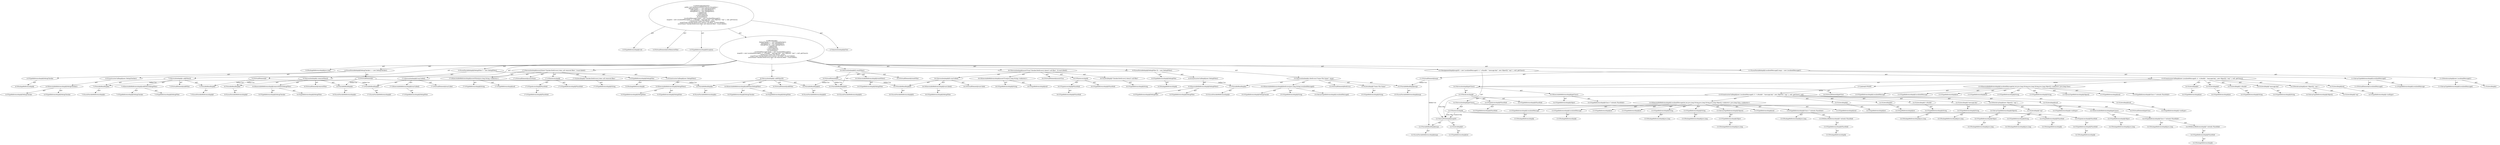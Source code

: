 digraph "testRemoveFilter#?" {
0 [label="3:CtTypeReferenceImpl@void" shape=ellipse]
1 [label="3:CtVirtualElement@testRemoveFilter" shape=ellipse]
2 [label="3:CtTypeReferenceImpl@Exception" shape=ellipse]
3 [label="3:CtPackageReferenceImpl@java.lang" shape=ellipse]
4 [label="4:CtTypeReferenceImpl@DebugChecker" shape=ellipse]
5 [label="4:CtPackageReferenceImpl@" shape=ellipse]
6 [label="4:CtExecutableReferenceImpl@DebugChecker()" shape=ellipse]
7 [label="4:CtTypeReferenceImpl@DebugChecker" shape=ellipse]
8 [label="4:CtTypeReferenceImpl@DebugChecker" shape=ellipse]
9 [label="4:CtConstructorCallImpl@new DebugChecker()" shape=ellipse]
10 [label="4:CtVirtualElement@c" shape=ellipse]
11 [label="4:CtLocalVariableImpl@DebugChecker c = new DebugChecker()" shape=ellipse]
12 [label="5:CtTypeReferenceImpl@DebugFilter" shape=ellipse]
13 [label="5:CtPackageReferenceImpl@" shape=ellipse]
14 [label="5:CtExecutableReferenceImpl@DebugFilter()" shape=ellipse]
15 [label="5:CtTypeReferenceImpl@DebugFilter" shape=ellipse]
16 [label="5:CtTypeReferenceImpl@DebugFilter" shape=ellipse]
17 [label="5:CtConstructorCallImpl@new DebugFilter()" shape=ellipse]
18 [label="5:CtVirtualElement@f" shape=ellipse]
19 [label="5:CtLocalVariableImpl@DebugFilter f = new DebugFilter()" shape=ellipse]
20 [label="6:CtTypeReferenceImpl@DebugFilter" shape=ellipse]
21 [label="6:CtPackageReferenceImpl@" shape=ellipse]
22 [label="6:CtExecutableReferenceImpl@DebugFilter()" shape=ellipse]
23 [label="6:CtTypeReferenceImpl@DebugFilter" shape=ellipse]
24 [label="6:CtTypeReferenceImpl@DebugFilter" shape=ellipse]
25 [label="6:CtConstructorCallImpl@new DebugFilter()" shape=ellipse]
26 [label="6:CtVirtualElement@f2" shape=ellipse]
27 [label="6:CtLocalVariableImpl@DebugFilter f2 = new DebugFilter()" shape=ellipse]
28 [label="7:CtExecutableReferenceImpl@addFilter(DebugFilter)" shape=ellipse]
29 [label="7:CtTypeReferenceImpl@DebugChecker" shape=ellipse]
30 [label="7:CtTypeReferenceImpl@DebugFilter" shape=ellipse]
31 [label="7:CtVirtualElement@addFilter" shape=ellipse]
32 [label="7:CtVariableReadImpl@c" shape=ellipse]
33 [label="7:CtLocalVariableReferenceImpl@c" shape=ellipse]
34 [label="7:CtVariableReadImpl@f" shape=ellipse]
35 [label="7:CtLocalVariableReferenceImpl@f" shape=ellipse]
36 [label="7:CtInvocationImpl@c.addFilter(f)" shape=ellipse]
37 [label="8:CtExecutableReferenceImpl@addFilter(DebugFilter)" shape=ellipse]
38 [label="8:CtTypeReferenceImpl@DebugChecker" shape=ellipse]
39 [label="8:CtTypeReferenceImpl@DebugFilter" shape=ellipse]
40 [label="8:CtVirtualElement@addFilter" shape=ellipse]
41 [label="8:CtVariableReadImpl@c" shape=ellipse]
42 [label="8:CtLocalVariableReferenceImpl@c" shape=ellipse]
43 [label="8:CtVariableReadImpl@f2" shape=ellipse]
44 [label="8:CtLocalVariableReferenceImpl@f2" shape=ellipse]
45 [label="8:CtInvocationImpl@c.addFilter(f2)" shape=ellipse]
46 [label="9:CtExecutableReferenceImpl@removeFilter(DebugFilter)" shape=ellipse]
47 [label="9:CtTypeReferenceImpl@DebugChecker" shape=ellipse]
48 [label="9:CtTypeReferenceImpl@DebugFilter" shape=ellipse]
49 [label="9:CtVirtualElement@removeFilter" shape=ellipse]
50 [label="9:CtVariableReadImpl@c" shape=ellipse]
51 [label="9:CtLocalVariableReferenceImpl@c" shape=ellipse]
52 [label="9:CtVariableReadImpl@f" shape=ellipse]
53 [label="9:CtLocalVariableReferenceImpl@f" shape=ellipse]
54 [label="9:CtInvocationImpl@c.removeFilter(f)" shape=ellipse]
55 [label="10:CtExecutableReferenceImpl@resetFilter()" shape=ellipse]
56 [label="10:CtTypeReferenceImpl@DebugFilter" shape=ellipse]
57 [label="10:CtVirtualElement@resetFilter" shape=ellipse]
58 [label="10:CtVariableReadImpl@f2" shape=ellipse]
59 [label="10:CtLocalVariableReferenceImpl@f2" shape=ellipse]
60 [label="10:CtInvocationImpl@f2.resetFilter()" shape=ellipse]
61 [label="11:CtVirtualElement@LocalizedMessage[]" shape=ellipse]
62 [label="11:CtArrayTypeReferenceImpl@LocalizedMessage[]" shape=ellipse]
63 [label="11:CtTypeReferenceImpl@LocalizedMessage" shape=ellipse]
64 [label="11:CtNewArrayImpl@new LocalizedMessage[1]" shape=ellipse]
65 [label="11:CtArrayTypeReferenceImpl@LocalizedMessage[]" shape=ellipse]
66 [label="11:CtLiteralImpl@1" shape=ellipse]
67 [label="11:CtVirtualElement@msgs" shape=ellipse]
68 [label="11:CtLocalVariableImpl@LocalizedMessage[] msgs = new LocalizedMessage[1]" shape=ellipse]
69 [label="12:CtVariableReadImpl@msgs" shape=ellipse]
70 [label="12:CtLocalVariableReferenceImpl@msgs" shape=ellipse]
71 [label="12:CtLiteralImpl@0" shape=ellipse]
72 [label="12:CtTypeReferenceImpl@int" shape=ellipse]
73 [label="12:CtArrayWriteImpl@msgs[0]" shape=ellipse]
74 [label="13:CtExecutableReferenceImpl@LocalizedMessage(int,int,java.lang.String,java.lang.String,java.lang.Object[],<unknown>,java.lang.Class)" shape=ellipse]
75 [label="13:CtTypeReferenceImpl@LocalizedMessage" shape=ellipse]
76 [label="13:CtTypeReferenceImpl@LocalizedMessage" shape=ellipse]
77 [label="13:CtTypeReferenceImpl@int" shape=ellipse]
78 [label="13:CtTypeReferenceImpl@int" shape=ellipse]
79 [label="13:CtTypeReferenceImpl@String" shape=ellipse]
80 [label="13:CtTypeReferenceImpl@String" shape=ellipse]
81 [label="13:CtArrayTypeReferenceImpl@Object[]" shape=ellipse]
82 [label="13:CtTypeReferenceImpl@null" shape=ellipse]
83 [label="13:CtTypeReferenceImpl@Class<? extends PlaceHold>" shape=ellipse]
84 [label="14:CtLiteralImpl@0" shape=ellipse]
85 [label="14:CtTypeReferenceImpl@int" shape=ellipse]
86 [label="14:CtLiteralImpl@0" shape=ellipse]
87 [label="14:CtTypeReferenceImpl@int" shape=ellipse]
88 [label="14:CtLiteralImpl@\"a Bundle\"" shape=ellipse]
89 [label="14:CtTypeReferenceImpl@String" shape=ellipse]
90 [label="14:CtLiteralImpl@\"message.key\"" shape=ellipse]
91 [label="14:CtTypeReferenceImpl@String" shape=ellipse]
92 [label="14:CtNewArrayImpl@new Object[]\{ \"arg\" \}" shape=ellipse]
93 [label="14:CtArrayTypeReferenceImpl@Object[]" shape=ellipse]
94 [label="14:CtLiteralImpl@\"arg\"" shape=ellipse]
95 [label="14:CtLiteralImpl@null" shape=ellipse]
96 [label="14:CtTypeReferenceImpl@<nulltype>" shape=ellipse]
97 [label="14:CtExecutableReferenceImpl@getClass()" shape=ellipse]
98 [label="14:CtTypeReferenceImpl@Object" shape=ellipse]
99 [label="14:CtTypeReferenceImpl@Class<? extends PlaceHold>" shape=ellipse]
100 [label="14:CtVirtualElement@getClass" shape=ellipse]
101 [label="14:CtTypeAccessImpl@PlaceHold" shape=ellipse]
102 [label="14:CtTypeReferenceImpl@PlaceHold" shape=ellipse]
103 [label="14:CtThisAccessImpl@" shape=ellipse]
104 [label="14:CtTypeReferenceImpl@PlaceHold" shape=ellipse]
105 [label="14:CtInvocationImpl@getClass()" shape=ellipse]
106 [label="13:CtConstructorCallImpl@new LocalizedMessage(0, 0, \"a Bundle\", \"message.key\", new Object[]\{ \"arg\" \}, null, getClass())" shape=ellipse]
107 [label="12:CtAssignmentImpl@msgs[0] = new LocalizedMessage(0, 0, \"a Bundle\", \"message.key\", new Object[]\{ \"arg\" \}, null, getClass())" shape=ellipse]
108 [label="15:CtExecutableReferenceImpl@fireErrors(java.lang.String,LocalizedMessage[])" shape=ellipse]
109 [label="15:CtTypeReferenceImpl@DebugChecker" shape=ellipse]
110 [label="15:CtTypeReferenceImpl@String" shape=ellipse]
111 [label="15:CtArrayTypeReferenceImpl@LocalizedMessage[]" shape=ellipse]
112 [label="15:CtVirtualElement@fireErrors" shape=ellipse]
113 [label="15:CtVariableReadImpl@c" shape=ellipse]
114 [label="15:CtLocalVariableReferenceImpl@c" shape=ellipse]
115 [label="15:CtLiteralImpl@\"Some File Name\"" shape=ellipse]
116 [label="15:CtTypeReferenceImpl@String" shape=ellipse]
117 [label="15:CtVariableReadImpl@msgs" shape=ellipse]
118 [label="15:CtLocalVariableReferenceImpl@msgs" shape=ellipse]
119 [label="15:CtInvocationImpl@c.fireErrors(\"Some File Name\", msgs)" shape=ellipse]
120 [label="16:CtExecutableReferenceImpl@assertTrue(java.lang.String,<unknown>)" shape=ellipse]
121 [label="16:CtTypeReferenceImpl@String" shape=ellipse]
122 [label="16:CtTypeReferenceImpl@null" shape=ellipse]
123 [label="16:CtVirtualElement@assertTrue" shape=ellipse]
124 [label="16:CtTypeAccessImpl@PlaceHold" shape=ellipse]
125 [label="16:CtTypeReferenceImpl@PlaceHold" shape=ellipse]
126 [label="16:CtThisAccessImpl@" shape=ellipse]
127 [label="16:CtTypeReferenceImpl@PlaceHold" shape=ellipse]
128 [label="16:CtLiteralImpl@\"Checker.fireErrors() doesn't call filter\"" shape=ellipse]
129 [label="16:CtTypeReferenceImpl@String" shape=ellipse]
130 [label="16:CtExecutableReferenceImpl@wasCalled()" shape=ellipse]
131 [label="16:CtTypeReferenceImpl@DebugFilter" shape=ellipse]
132 [label="16:CtVirtualElement@wasCalled" shape=ellipse]
133 [label="16:CtVariableReadImpl@f2" shape=ellipse]
134 [label="16:CtLocalVariableReferenceImpl@f2" shape=ellipse]
135 [label="16:CtInvocationImpl@f2.wasCalled()" shape=ellipse]
136 [label="16:CtInvocationImpl@assertTrue(\"Checker.fireErrors() doesn't call filter\", f2.wasCalled())" shape=ellipse]
137 [label="17:CtExecutableReferenceImpl@assertFalse(java.lang.String,<unknown>)" shape=ellipse]
138 [label="17:CtTypeReferenceImpl@String" shape=ellipse]
139 [label="17:CtTypeReferenceImpl@null" shape=ellipse]
140 [label="17:CtVirtualElement@assertFalse" shape=ellipse]
141 [label="17:CtTypeAccessImpl@PlaceHold" shape=ellipse]
142 [label="17:CtTypeReferenceImpl@PlaceHold" shape=ellipse]
143 [label="17:CtThisAccessImpl@" shape=ellipse]
144 [label="17:CtTypeReferenceImpl@PlaceHold" shape=ellipse]
145 [label="17:CtLiteralImpl@\"Checker.fireErrors() does call removed filter\"" shape=ellipse]
146 [label="17:CtTypeReferenceImpl@String" shape=ellipse]
147 [label="17:CtExecutableReferenceImpl@wasCalled()" shape=ellipse]
148 [label="17:CtTypeReferenceImpl@DebugFilter" shape=ellipse]
149 [label="17:CtVirtualElement@wasCalled" shape=ellipse]
150 [label="17:CtVariableReadImpl@f" shape=ellipse]
151 [label="17:CtLocalVariableReferenceImpl@f" shape=ellipse]
152 [label="17:CtInvocationImpl@f.wasCalled()" shape=ellipse]
153 [label="17:CtInvocationImpl@assertFalse(\"Checker.fireErrors() does call removed filter\", f.wasCalled())" shape=ellipse]
154 [label="3:CtBlockImpl@\{
    DebugChecker c = new DebugChecker();
    DebugFilter f = new DebugFilter();
    DebugFilter f2 = new DebugFilter();
    c.addFilter(f);
    c.addFilter(f2);
    c.removeFilter(f);
    f2.resetFilter();
    LocalizedMessage[] msgs = new LocalizedMessage[1];
    msgs[0] = new LocalizedMessage(0, 0, \"a Bundle\", \"message.key\", new Object[]\{ \"arg\" \}, null, getClass());
    c.fireErrors(\"Some File Name\", msgs);
    assertTrue(\"Checker.fireErrors() doesn't call filter\", f2.wasCalled());
    assertFalse(\"Checker.fireErrors() does call removed filter\", f.wasCalled());
\}" shape=ellipse]
155 [label="3:CtMethodImpl@@Test
public void testRemoveFilter() throws Exception \{
    DebugChecker c = new DebugChecker();
    DebugFilter f = new DebugFilter();
    DebugFilter f2 = new DebugFilter();
    c.addFilter(f);
    c.addFilter(f2);
    c.removeFilter(f);
    f2.resetFilter();
    LocalizedMessage[] msgs = new LocalizedMessage[1];
    msgs[0] = new LocalizedMessage(0, 0, \"a Bundle\", \"message.key\", new Object[]\{ \"arg\" \}, null, getClass());
    c.fireErrors(\"Some File Name\", msgs);
    assertTrue(\"Checker.fireErrors() doesn't call filter\", f2.wasCalled());
    assertFalse(\"Checker.fireErrors() does call removed filter\", f.wasCalled());
\}" shape=ellipse]
156 [label="2:CtAnnotationImpl@@Test" shape=ellipse]
157 [label="13:Update@UPDATE" shape=ellipse]
158 [label="13:CtPackageReferenceImpl@" shape=ellipse]
159 [label="13:CtTypeReferenceImpl@LocalizedMessage" shape=ellipse]
160 [label="13:CtPackageReferenceImpl@" shape=ellipse]
161 [label="13:CtTypeReferenceImpl@LocalizedMessage" shape=ellipse]
162 [label="13:CtTypeReferenceImpl@int" shape=ellipse]
163 [label="13:CtTypeReferenceImpl@int" shape=ellipse]
164 [label="13:CtPackageReferenceImpl@java.lang" shape=ellipse]
165 [label="13:CtTypeReferenceImpl@String" shape=ellipse]
166 [label="13:CtPackageReferenceImpl@java.lang" shape=ellipse]
167 [label="13:CtTypeReferenceImpl@String" shape=ellipse]
168 [label="13:CtPackageReferenceImpl@java.lang" shape=ellipse]
169 [label="13:CtTypeReferenceImpl@Object" shape=ellipse]
170 [label="13:CtArrayTypeReferenceImpl@Object[]" shape=ellipse]
171 [label="13:CtTypeReferenceImpl@null" shape=ellipse]
172 [label="13:CtPackageReferenceImpl@java.lang" shape=ellipse]
173 [label="13:CtPackageReferenceImpl@" shape=ellipse]
174 [label="13:CtTypeReferenceImpl@PlaceHold" shape=ellipse]
175 [label="13:CtWildcardReferenceImpl@? extends PlaceHold" shape=ellipse]
176 [label="13:CtTypeReferenceImpl@Class<? extends PlaceHold>" shape=ellipse]
177 [label="13:CtTypeReferenceImpl@null" shape=ellipse]
178 [label="13:CtExecutableReferenceImpl@LocalizedMessage(int,int,java.lang.String,java.lang.String,java.lang.Object[],<unknown>,java.lang.Class,<unknown>)" shape=ellipse]
179 [label="14:CtTypeReferenceImpl@int" shape=ellipse]
180 [label="14:CtLiteralImpl@0" shape=ellipse]
181 [label="14:CtTypeReferenceImpl@int" shape=ellipse]
182 [label="14:CtLiteralImpl@0" shape=ellipse]
183 [label="14:CtPackageReferenceImpl@java.lang" shape=ellipse]
184 [label="14:CtTypeReferenceImpl@String" shape=ellipse]
185 [label="14:CtLiteralImpl@\"a Bundle\"" shape=ellipse]
186 [label="14:CtPackageReferenceImpl@java.lang" shape=ellipse]
187 [label="14:CtTypeReferenceImpl@String" shape=ellipse]
188 [label="14:CtLiteralImpl@\"message.key\"" shape=ellipse]
189 [label="14:CtPackageReferenceImpl@java.lang" shape=ellipse]
190 [label="14:CtTypeReferenceImpl@Object" shape=ellipse]
191 [label="14:CtArrayTypeReferenceImpl@Object[]" shape=ellipse]
192 [label="14:CtPackageReferenceImpl@java.lang" shape=ellipse]
193 [label="14:CtTypeReferenceImpl@String" shape=ellipse]
194 [label="14:CtLiteralImpl@\"arg\"" shape=ellipse]
195 [label="14:CtNewArrayImpl@new Object[]\{ \"arg\" \}" shape=ellipse]
196 [label="14:CtTypeReferenceImpl@<nulltype>" shape=ellipse]
197 [label="14:CtLiteralImpl@null" shape=ellipse]
198 [label="14:CtPackageReferenceImpl@" shape=ellipse]
199 [label="14:CtTypeReferenceImpl@PlaceHold" shape=ellipse]
200 [label="14:CtPackageReferenceImpl@" shape=ellipse]
201 [label="14:CtTypeReferenceImpl@PlaceHold" shape=ellipse]
202 [label="14:CtTypeAccessImpl@PlaceHold" shape=ellipse]
203 [label="14:CtThisAccessImpl@" shape=ellipse]
204 [label="14:CtPackageReferenceImpl@java.lang" shape=ellipse]
205 [label="14:CtTypeReferenceImpl@Object" shape=ellipse]
206 [label="14:CtPackageReferenceImpl@java.lang" shape=ellipse]
207 [label="14:CtPackageReferenceImpl@" shape=ellipse]
208 [label="14:CtTypeReferenceImpl@PlaceHold" shape=ellipse]
209 [label="14:CtWildcardReferenceImpl@? extends PlaceHold" shape=ellipse]
210 [label="14:CtTypeReferenceImpl@Class<? extends PlaceHold>" shape=ellipse]
211 [label="14:CtExecutableReferenceImpl@getClass()" shape=ellipse]
212 [label="14:CtInvocationImpl@getClass()" shape=ellipse]
213 [label="14:CtVirtualElement@getClass" shape=ellipse]
214 [label="14:CtTypeReferenceImpl@<nulltype>" shape=ellipse]
215 [label="14:CtLiteralImpl@null" shape=ellipse]
216 [label="13:CtConstructorCallImpl@new LocalizedMessage(0, 0, \"a Bundle\", \"message.key\", new Object[]\{ \"arg\" \}, null, getClass(), null)" shape=ellipse]
2 -> 3 [label="AST"];
4 -> 5 [label="AST"];
6 -> 7 [label="AST"];
6 -> 8 [label="AST"];
9 -> 6 [label="AST"];
10 -> 32 [label="Define-Use"];
10 -> 41 [label="Define-Use"];
10 -> 50 [label="Define-Use"];
10 -> 113 [label="Define-Use"];
11 -> 10 [label="AST"];
11 -> 4 [label="AST"];
11 -> 9 [label="AST"];
12 -> 13 [label="AST"];
14 -> 15 [label="AST"];
14 -> 16 [label="AST"];
17 -> 14 [label="AST"];
18 -> 34 [label="Define-Use"];
18 -> 52 [label="Define-Use"];
18 -> 150 [label="Define-Use"];
19 -> 18 [label="AST"];
19 -> 12 [label="AST"];
19 -> 17 [label="AST"];
20 -> 21 [label="AST"];
22 -> 23 [label="AST"];
22 -> 24 [label="AST"];
25 -> 22 [label="AST"];
26 -> 43 [label="Define-Use"];
26 -> 58 [label="Define-Use"];
26 -> 133 [label="Define-Use"];
27 -> 26 [label="AST"];
27 -> 20 [label="AST"];
27 -> 25 [label="AST"];
28 -> 29 [label="AST"];
28 -> 30 [label="AST"];
32 -> 33 [label="AST"];
34 -> 35 [label="AST"];
36 -> 31 [label="AST"];
36 -> 32 [label="AST"];
36 -> 28 [label="AST"];
36 -> 34 [label="AST"];
37 -> 38 [label="AST"];
37 -> 39 [label="AST"];
41 -> 42 [label="AST"];
43 -> 44 [label="AST"];
45 -> 40 [label="AST"];
45 -> 41 [label="AST"];
45 -> 37 [label="AST"];
45 -> 43 [label="AST"];
46 -> 47 [label="AST"];
46 -> 48 [label="AST"];
50 -> 51 [label="AST"];
52 -> 53 [label="AST"];
54 -> 49 [label="AST"];
54 -> 50 [label="AST"];
54 -> 46 [label="AST"];
54 -> 52 [label="AST"];
55 -> 56 [label="AST"];
58 -> 59 [label="AST"];
60 -> 57 [label="AST"];
60 -> 58 [label="AST"];
60 -> 55 [label="AST"];
62 -> 61 [label="AST"];
62 -> 63 [label="AST"];
64 -> 65 [label="AST"];
64 -> 66 [label="AST"];
67 -> 69 [label="Define-Use"];
67 -> 117 [label="Define-Use"];
68 -> 67 [label="AST"];
68 -> 62 [label="AST"];
68 -> 64 [label="AST"];
69 -> 70 [label="AST"];
71 -> 72 [label="AST"];
73 -> 69 [label="AST"];
73 -> 71 [label="AST"];
74 -> 75 [label="AST"];
74 -> 76 [label="AST"];
74 -> 77 [label="AST"];
74 -> 78 [label="AST"];
74 -> 79 [label="AST"];
74 -> 80 [label="AST"];
74 -> 81 [label="AST"];
74 -> 82 [label="AST"];
74 -> 83 [label="AST"];
84 -> 85 [label="AST"];
86 -> 87 [label="AST"];
88 -> 89 [label="AST"];
90 -> 91 [label="AST"];
92 -> 93 [label="AST"];
92 -> 94 [label="AST"];
95 -> 96 [label="AST"];
97 -> 98 [label="AST"];
97 -> 99 [label="AST"];
101 -> 102 [label="AST"];
103 -> 104 [label="AST"];
103 -> 101 [label="AST"];
103 -> 73 [label="Data Dep"];
105 -> 100 [label="AST"];
105 -> 103 [label="AST"];
105 -> 97 [label="AST"];
106 -> 74 [label="AST"];
106 -> 84 [label="AST"];
106 -> 86 [label="AST"];
106 -> 88 [label="AST"];
106 -> 90 [label="AST"];
106 -> 92 [label="AST"];
106 -> 95 [label="AST"];
106 -> 105 [label="AST"];
106 -> 157 [label="Action"];
107 -> 73 [label="AST"];
107 -> 106 [label="AST"];
108 -> 109 [label="AST"];
108 -> 110 [label="AST"];
108 -> 111 [label="AST"];
113 -> 114 [label="AST"];
115 -> 116 [label="AST"];
117 -> 118 [label="AST"];
119 -> 112 [label="AST"];
119 -> 113 [label="AST"];
119 -> 108 [label="AST"];
119 -> 115 [label="AST"];
119 -> 117 [label="AST"];
120 -> 121 [label="AST"];
120 -> 122 [label="AST"];
124 -> 125 [label="AST"];
126 -> 127 [label="AST"];
126 -> 124 [label="AST"];
128 -> 129 [label="AST"];
130 -> 131 [label="AST"];
133 -> 134 [label="AST"];
135 -> 132 [label="AST"];
135 -> 133 [label="AST"];
135 -> 130 [label="AST"];
136 -> 123 [label="AST"];
136 -> 126 [label="AST"];
136 -> 120 [label="AST"];
136 -> 128 [label="AST"];
136 -> 135 [label="AST"];
137 -> 138 [label="AST"];
137 -> 139 [label="AST"];
141 -> 142 [label="AST"];
143 -> 144 [label="AST"];
143 -> 141 [label="AST"];
145 -> 146 [label="AST"];
147 -> 148 [label="AST"];
150 -> 151 [label="AST"];
152 -> 149 [label="AST"];
152 -> 150 [label="AST"];
152 -> 147 [label="AST"];
153 -> 140 [label="AST"];
153 -> 143 [label="AST"];
153 -> 137 [label="AST"];
153 -> 145 [label="AST"];
153 -> 152 [label="AST"];
154 -> 11 [label="AST"];
154 -> 19 [label="AST"];
154 -> 27 [label="AST"];
154 -> 36 [label="AST"];
154 -> 45 [label="AST"];
154 -> 54 [label="AST"];
154 -> 60 [label="AST"];
154 -> 68 [label="AST"];
154 -> 107 [label="AST"];
154 -> 119 [label="AST"];
154 -> 136 [label="AST"];
154 -> 153 [label="AST"];
155 -> 1 [label="AST"];
155 -> 156 [label="AST"];
155 -> 0 [label="AST"];
155 -> 2 [label="AST"];
155 -> 154 [label="AST"];
157 -> 216 [label="Action"];
159 -> 158 [label="AST"];
161 -> 160 [label="AST"];
165 -> 164 [label="AST"];
167 -> 166 [label="AST"];
169 -> 168 [label="AST"];
170 -> 169 [label="AST"];
174 -> 173 [label="AST"];
175 -> 174 [label="AST"];
176 -> 172 [label="AST"];
176 -> 175 [label="AST"];
178 -> 159 [label="AST"];
178 -> 161 [label="AST"];
178 -> 162 [label="AST"];
178 -> 163 [label="AST"];
178 -> 165 [label="AST"];
178 -> 167 [label="AST"];
178 -> 170 [label="AST"];
178 -> 171 [label="AST"];
178 -> 176 [label="AST"];
178 -> 177 [label="AST"];
180 -> 179 [label="AST"];
182 -> 181 [label="AST"];
184 -> 183 [label="AST"];
185 -> 184 [label="AST"];
187 -> 186 [label="AST"];
188 -> 187 [label="AST"];
190 -> 189 [label="AST"];
191 -> 190 [label="AST"];
193 -> 192 [label="AST"];
194 -> 193 [label="AST"];
195 -> 191 [label="AST"];
195 -> 194 [label="AST"];
197 -> 196 [label="AST"];
199 -> 198 [label="AST"];
201 -> 200 [label="AST"];
202 -> 201 [label="AST"];
203 -> 199 [label="AST"];
203 -> 202 [label="AST"];
203 -> 73 [label="Data Dep"];
203 -> 73 [label="Control Dep"];
205 -> 204 [label="AST"];
208 -> 207 [label="AST"];
209 -> 208 [label="AST"];
210 -> 206 [label="AST"];
210 -> 209 [label="AST"];
211 -> 205 [label="AST"];
211 -> 210 [label="AST"];
212 -> 213 [label="AST"];
212 -> 203 [label="AST"];
212 -> 211 [label="AST"];
215 -> 214 [label="AST"];
216 -> 178 [label="AST"];
216 -> 180 [label="AST"];
216 -> 182 [label="AST"];
216 -> 185 [label="AST"];
216 -> 188 [label="AST"];
216 -> 195 [label="AST"];
216 -> 197 [label="AST"];
216 -> 212 [label="AST"];
216 -> 215 [label="AST"];
}